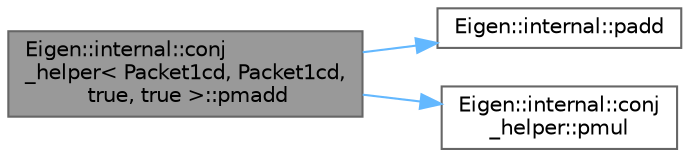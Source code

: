 digraph "Eigen::internal::conj_helper&lt; Packet1cd, Packet1cd, true, true &gt;::pmadd"
{
 // LATEX_PDF_SIZE
  bgcolor="transparent";
  edge [fontname=Helvetica,fontsize=10,labelfontname=Helvetica,labelfontsize=10];
  node [fontname=Helvetica,fontsize=10,shape=box,height=0.2,width=0.4];
  rankdir="LR";
  Node1 [id="Node000001",label="Eigen::internal::conj\l_helper\< Packet1cd, Packet1cd,\l true, true \>::pmadd",height=0.2,width=0.4,color="gray40", fillcolor="grey60", style="filled", fontcolor="black",tooltip=" "];
  Node1 -> Node2 [id="edge1_Node000001_Node000002",color="steelblue1",style="solid",tooltip=" "];
  Node2 [id="Node000002",label="Eigen::internal::padd",height=0.2,width=0.4,color="grey40", fillcolor="white", style="filled",URL="$namespace_eigen_1_1internal.html#a0f50f3baa0dcc73cd1c0baa06e5c8c13",tooltip=" "];
  Node1 -> Node3 [id="edge2_Node000001_Node000003",color="steelblue1",style="solid",tooltip=" "];
  Node3 [id="Node000003",label="Eigen::internal::conj\l_helper::pmul",height=0.2,width=0.4,color="grey40", fillcolor="white", style="filled",URL="$struct_eigen_1_1internal_1_1conj__helper.html#a10c2bdc3cc1a624a2c8d5d9ccc89679e",tooltip=" "];
}
